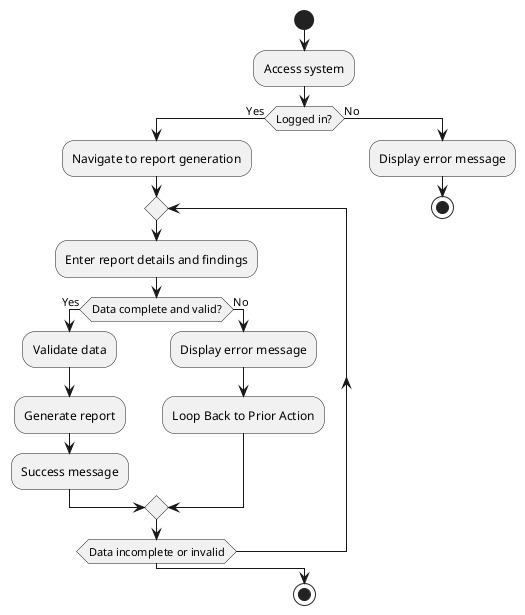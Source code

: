 @startuml

|Main|
start
:Access system;
if (Logged in?) then (Yes)
  :Navigate to report generation;
  repeat
    :Enter report details and findings;
    if (Data complete and valid?) then (Yes)
      :Validate data;
      :Generate report;
      :Success message;
    else (No)
      :Display error message;
      :Loop Back to Prior Action;
    endif
  repeat while (Data incomplete or invalid)
else (No)
  :Display error message;
  stop
endif

|Main|
stop

@enduml
